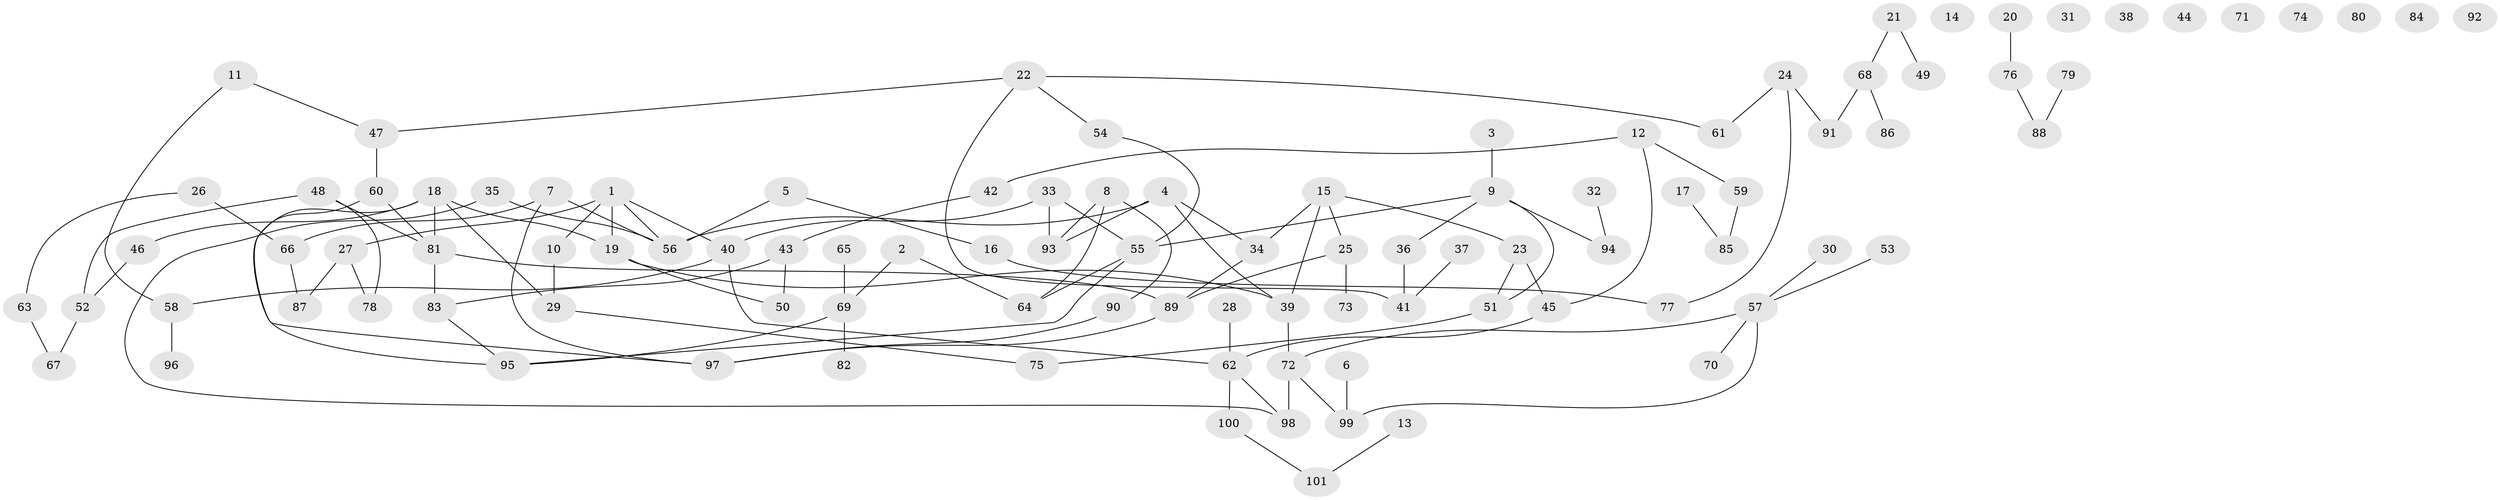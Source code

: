 // coarse degree distribution, {5: 0.08571428571428572, 3: 0.22857142857142856, 1: 0.18571428571428572, 4: 0.08571428571428572, 2: 0.24285714285714285, 0: 0.12857142857142856, 10: 0.014285714285714285, 6: 0.014285714285714285, 9: 0.014285714285714285}
// Generated by graph-tools (version 1.1) at 2025/16/03/04/25 18:16:32]
// undirected, 101 vertices, 119 edges
graph export_dot {
graph [start="1"]
  node [color=gray90,style=filled];
  1;
  2;
  3;
  4;
  5;
  6;
  7;
  8;
  9;
  10;
  11;
  12;
  13;
  14;
  15;
  16;
  17;
  18;
  19;
  20;
  21;
  22;
  23;
  24;
  25;
  26;
  27;
  28;
  29;
  30;
  31;
  32;
  33;
  34;
  35;
  36;
  37;
  38;
  39;
  40;
  41;
  42;
  43;
  44;
  45;
  46;
  47;
  48;
  49;
  50;
  51;
  52;
  53;
  54;
  55;
  56;
  57;
  58;
  59;
  60;
  61;
  62;
  63;
  64;
  65;
  66;
  67;
  68;
  69;
  70;
  71;
  72;
  73;
  74;
  75;
  76;
  77;
  78;
  79;
  80;
  81;
  82;
  83;
  84;
  85;
  86;
  87;
  88;
  89;
  90;
  91;
  92;
  93;
  94;
  95;
  96;
  97;
  98;
  99;
  100;
  101;
  1 -- 10;
  1 -- 19;
  1 -- 27;
  1 -- 40;
  1 -- 56;
  2 -- 64;
  2 -- 69;
  3 -- 9;
  4 -- 34;
  4 -- 39;
  4 -- 56;
  4 -- 93;
  5 -- 16;
  5 -- 56;
  6 -- 99;
  7 -- 56;
  7 -- 66;
  7 -- 97;
  8 -- 64;
  8 -- 90;
  8 -- 93;
  9 -- 36;
  9 -- 51;
  9 -- 55;
  9 -- 94;
  10 -- 29;
  11 -- 47;
  11 -- 58;
  12 -- 42;
  12 -- 45;
  12 -- 59;
  13 -- 101;
  15 -- 23;
  15 -- 25;
  15 -- 34;
  15 -- 39;
  16 -- 77;
  17 -- 85;
  18 -- 19;
  18 -- 29;
  18 -- 46;
  18 -- 81;
  18 -- 95;
  19 -- 39;
  19 -- 50;
  20 -- 76;
  21 -- 49;
  21 -- 68;
  22 -- 41;
  22 -- 47;
  22 -- 54;
  22 -- 61;
  23 -- 45;
  23 -- 51;
  24 -- 61;
  24 -- 77;
  24 -- 91;
  25 -- 73;
  25 -- 89;
  26 -- 63;
  26 -- 66;
  27 -- 78;
  27 -- 87;
  28 -- 62;
  29 -- 75;
  30 -- 57;
  32 -- 94;
  33 -- 40;
  33 -- 55;
  33 -- 93;
  34 -- 89;
  35 -- 56;
  35 -- 98;
  36 -- 41;
  37 -- 41;
  39 -- 72;
  40 -- 58;
  40 -- 62;
  42 -- 43;
  43 -- 50;
  43 -- 83;
  45 -- 62;
  46 -- 52;
  47 -- 60;
  48 -- 52;
  48 -- 78;
  48 -- 81;
  51 -- 75;
  52 -- 67;
  53 -- 57;
  54 -- 55;
  55 -- 64;
  55 -- 95;
  57 -- 70;
  57 -- 72;
  57 -- 99;
  58 -- 96;
  59 -- 85;
  60 -- 81;
  60 -- 97;
  62 -- 98;
  62 -- 100;
  63 -- 67;
  65 -- 69;
  66 -- 87;
  68 -- 86;
  68 -- 91;
  69 -- 82;
  69 -- 95;
  72 -- 98;
  72 -- 99;
  76 -- 88;
  79 -- 88;
  81 -- 83;
  81 -- 89;
  83 -- 95;
  89 -- 97;
  90 -- 97;
  100 -- 101;
}
